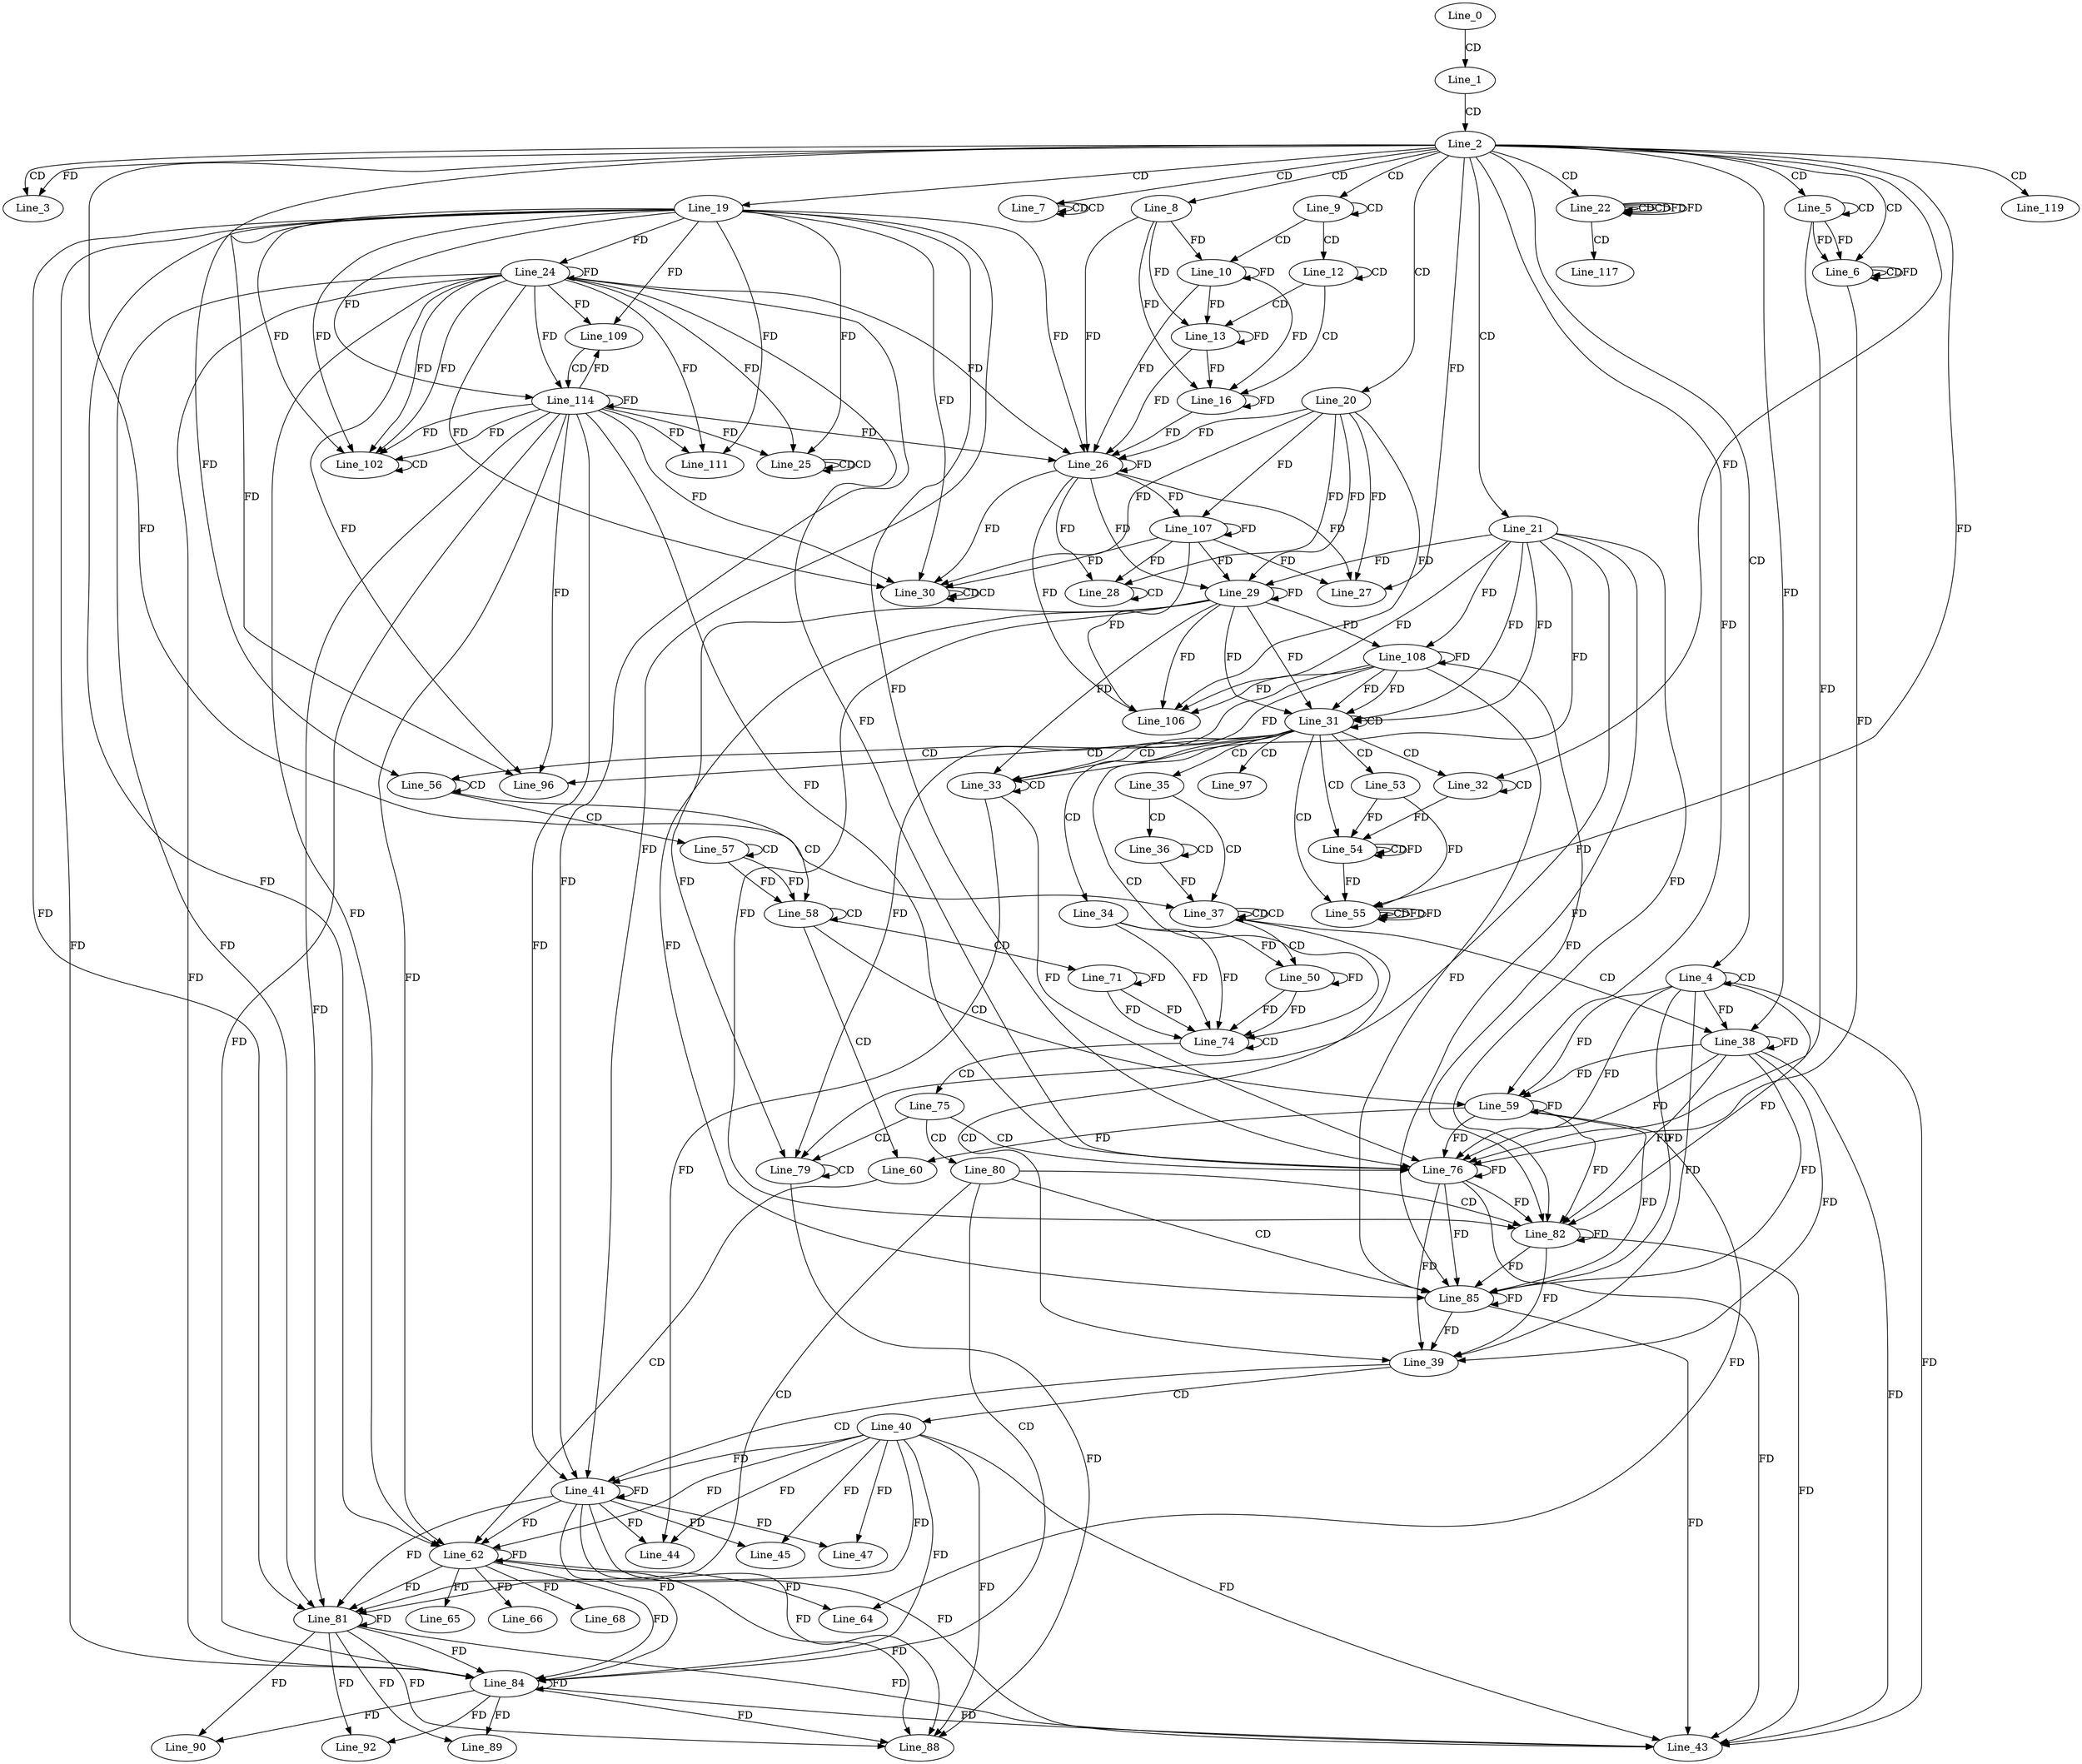 digraph G {
  Line_0;
  Line_1;
  Line_2;
  Line_3;
  Line_3;
  Line_4;
  Line_4;
  Line_5;
  Line_5;
  Line_6;
  Line_6;
  Line_7;
  Line_7;
  Line_7;
  Line_8;
  Line_9;
  Line_9;
  Line_10;
  Line_12;
  Line_12;
  Line_13;
  Line_16;
  Line_19;
  Line_20;
  Line_21;
  Line_22;
  Line_22;
  Line_22;
  Line_24;
  Line_24;
  Line_25;
  Line_25;
  Line_25;
  Line_26;
  Line_26;
  Line_27;
  Line_28;
  Line_28;
  Line_29;
  Line_29;
  Line_30;
  Line_30;
  Line_30;
  Line_30;
  Line_30;
  Line_30;
  Line_30;
  Line_30;
  Line_31;
  Line_31;
  Line_32;
  Line_32;
  Line_33;
  Line_33;
  Line_34;
  Line_35;
  Line_36;
  Line_36;
  Line_37;
  Line_37;
  Line_37;
  Line_37;
  Line_37;
  Line_38;
  Line_38;
  Line_39;
  Line_40;
  Line_41;
  Line_41;
  Line_43;
  Line_44;
  Line_45;
  Line_47;
  Line_50;
  Line_53;
  Line_54;
  Line_54;
  Line_54;
  Line_55;
  Line_55;
  Line_55;
  Line_55;
  Line_56;
  Line_56;
  Line_56;
  Line_57;
  Line_57;
  Line_58;
  Line_58;
  Line_59;
  Line_59;
  Line_60;
  Line_62;
  Line_62;
  Line_64;
  Line_65;
  Line_66;
  Line_68;
  Line_71;
  Line_74;
  Line_74;
  Line_75;
  Line_76;
  Line_76;
  Line_79;
  Line_79;
  Line_80;
  Line_81;
  Line_81;
  Line_82;
  Line_82;
  Line_84;
  Line_84;
  Line_85;
  Line_85;
  Line_88;
  Line_89;
  Line_90;
  Line_92;
  Line_96;
  Line_97;
  Line_102;
  Line_102;
  Line_106;
  Line_107;
  Line_108;
  Line_109;
  Line_111;
  Line_114;
  Line_117;
  Line_119;
  Line_0 -> Line_1 [ label="CD" ];
  Line_1 -> Line_2 [ label="CD" ];
  Line_2 -> Line_3 [ label="CD" ];
  Line_2 -> Line_3 [ label="FD" ];
  Line_2 -> Line_4 [ label="CD" ];
  Line_4 -> Line_4 [ label="CD" ];
  Line_2 -> Line_5 [ label="CD" ];
  Line_5 -> Line_5 [ label="CD" ];
  Line_2 -> Line_6 [ label="CD" ];
  Line_5 -> Line_6 [ label="FD" ];
  Line_6 -> Line_6 [ label="CD" ];
  Line_5 -> Line_6 [ label="FD" ];
  Line_6 -> Line_6 [ label="FD" ];
  Line_2 -> Line_7 [ label="CD" ];
  Line_7 -> Line_7 [ label="CD" ];
  Line_7 -> Line_7 [ label="CD" ];
  Line_2 -> Line_8 [ label="CD" ];
  Line_2 -> Line_9 [ label="CD" ];
  Line_9 -> Line_9 [ label="CD" ];
  Line_9 -> Line_10 [ label="CD" ];
  Line_8 -> Line_10 [ label="FD" ];
  Line_10 -> Line_10 [ label="FD" ];
  Line_9 -> Line_12 [ label="CD" ];
  Line_12 -> Line_12 [ label="CD" ];
  Line_12 -> Line_13 [ label="CD" ];
  Line_8 -> Line_13 [ label="FD" ];
  Line_10 -> Line_13 [ label="FD" ];
  Line_13 -> Line_13 [ label="FD" ];
  Line_12 -> Line_16 [ label="CD" ];
  Line_8 -> Line_16 [ label="FD" ];
  Line_10 -> Line_16 [ label="FD" ];
  Line_13 -> Line_16 [ label="FD" ];
  Line_16 -> Line_16 [ label="FD" ];
  Line_2 -> Line_19 [ label="CD" ];
  Line_2 -> Line_20 [ label="CD" ];
  Line_2 -> Line_21 [ label="CD" ];
  Line_2 -> Line_22 [ label="CD" ];
  Line_22 -> Line_22 [ label="CD" ];
  Line_22 -> Line_22 [ label="CD" ];
  Line_22 -> Line_22 [ label="FD" ];
  Line_24 -> Line_24 [ label="FD" ];
  Line_19 -> Line_24 [ label="FD" ];
  Line_24 -> Line_25 [ label="FD" ];
  Line_19 -> Line_25 [ label="FD" ];
  Line_25 -> Line_25 [ label="CD" ];
  Line_25 -> Line_25 [ label="CD" ];
  Line_26 -> Line_26 [ label="FD" ];
  Line_20 -> Line_26 [ label="FD" ];
  Line_24 -> Line_26 [ label="FD" ];
  Line_19 -> Line_26 [ label="FD" ];
  Line_8 -> Line_26 [ label="FD" ];
  Line_10 -> Line_26 [ label="FD" ];
  Line_13 -> Line_26 [ label="FD" ];
  Line_16 -> Line_26 [ label="FD" ];
  Line_26 -> Line_27 [ label="FD" ];
  Line_20 -> Line_27 [ label="FD" ];
  Line_2 -> Line_27 [ label="FD" ];
  Line_28 -> Line_28 [ label="CD" ];
  Line_26 -> Line_28 [ label="FD" ];
  Line_20 -> Line_28 [ label="FD" ];
  Line_29 -> Line_29 [ label="FD" ];
  Line_21 -> Line_29 [ label="FD" ];
  Line_26 -> Line_29 [ label="FD" ];
  Line_20 -> Line_29 [ label="FD" ];
  Line_30 -> Line_30 [ label="CD" ];
  Line_30 -> Line_30 [ label="CD" ];
  Line_24 -> Line_30 [ label="FD" ];
  Line_19 -> Line_30 [ label="FD" ];
  Line_26 -> Line_30 [ label="FD" ];
  Line_20 -> Line_30 [ label="FD" ];
  Line_29 -> Line_31 [ label="FD" ];
  Line_21 -> Line_31 [ label="FD" ];
  Line_31 -> Line_31 [ label="CD" ];
  Line_29 -> Line_31 [ label="FD" ];
  Line_21 -> Line_31 [ label="FD" ];
  Line_31 -> Line_32 [ label="CD" ];
  Line_32 -> Line_32 [ label="CD" ];
  Line_2 -> Line_32 [ label="FD" ];
  Line_31 -> Line_33 [ label="CD" ];
  Line_33 -> Line_33 [ label="CD" ];
  Line_29 -> Line_33 [ label="FD" ];
  Line_21 -> Line_33 [ label="FD" ];
  Line_31 -> Line_34 [ label="CD" ];
  Line_31 -> Line_35 [ label="CD" ];
  Line_35 -> Line_36 [ label="CD" ];
  Line_36 -> Line_36 [ label="CD" ];
  Line_35 -> Line_37 [ label="CD" ];
  Line_37 -> Line_37 [ label="CD" ];
  Line_36 -> Line_37 [ label="FD" ];
  Line_37 -> Line_37 [ label="CD" ];
  Line_2 -> Line_37 [ label="FD" ];
  Line_37 -> Line_38 [ label="CD" ];
  Line_38 -> Line_38 [ label="FD" ];
  Line_4 -> Line_38 [ label="FD" ];
  Line_2 -> Line_38 [ label="FD" ];
  Line_37 -> Line_39 [ label="CD" ];
  Line_38 -> Line_39 [ label="FD" ];
  Line_4 -> Line_39 [ label="FD" ];
  Line_39 -> Line_40 [ label="CD" ];
  Line_39 -> Line_41 [ label="CD" ];
  Line_40 -> Line_41 [ label="FD" ];
  Line_41 -> Line_41 [ label="FD" ];
  Line_24 -> Line_41 [ label="FD" ];
  Line_19 -> Line_41 [ label="FD" ];
  Line_40 -> Line_43 [ label="FD" ];
  Line_41 -> Line_43 [ label="FD" ];
  Line_38 -> Line_43 [ label="FD" ];
  Line_4 -> Line_43 [ label="FD" ];
  Line_40 -> Line_44 [ label="FD" ];
  Line_41 -> Line_44 [ label="FD" ];
  Line_33 -> Line_44 [ label="FD" ];
  Line_40 -> Line_45 [ label="FD" ];
  Line_41 -> Line_45 [ label="FD" ];
  Line_40 -> Line_47 [ label="FD" ];
  Line_41 -> Line_47 [ label="FD" ];
  Line_37 -> Line_50 [ label="CD" ];
  Line_34 -> Line_50 [ label="FD" ];
  Line_50 -> Line_50 [ label="FD" ];
  Line_31 -> Line_53 [ label="CD" ];
  Line_31 -> Line_54 [ label="CD" ];
  Line_32 -> Line_54 [ label="FD" ];
  Line_54 -> Line_54 [ label="CD" ];
  Line_53 -> Line_54 [ label="FD" ];
  Line_54 -> Line_54 [ label="FD" ];
  Line_31 -> Line_55 [ label="CD" ];
  Line_53 -> Line_55 [ label="FD" ];
  Line_54 -> Line_55 [ label="FD" ];
  Line_2 -> Line_55 [ label="FD" ];
  Line_55 -> Line_55 [ label="CD" ];
  Line_55 -> Line_55 [ label="FD" ];
  Line_31 -> Line_56 [ label="CD" ];
  Line_56 -> Line_56 [ label="CD" ];
  Line_2 -> Line_56 [ label="FD" ];
  Line_56 -> Line_57 [ label="CD" ];
  Line_57 -> Line_57 [ label="CD" ];
  Line_56 -> Line_58 [ label="CD" ];
  Line_57 -> Line_58 [ label="FD" ];
  Line_58 -> Line_58 [ label="CD" ];
  Line_57 -> Line_58 [ label="FD" ];
  Line_58 -> Line_59 [ label="CD" ];
  Line_38 -> Line_59 [ label="FD" ];
  Line_59 -> Line_59 [ label="FD" ];
  Line_4 -> Line_59 [ label="FD" ];
  Line_2 -> Line_59 [ label="FD" ];
  Line_58 -> Line_60 [ label="CD" ];
  Line_59 -> Line_60 [ label="FD" ];
  Line_60 -> Line_62 [ label="CD" ];
  Line_40 -> Line_62 [ label="FD" ];
  Line_41 -> Line_62 [ label="FD" ];
  Line_62 -> Line_62 [ label="FD" ];
  Line_24 -> Line_62 [ label="FD" ];
  Line_19 -> Line_62 [ label="FD" ];
  Line_62 -> Line_64 [ label="FD" ];
  Line_59 -> Line_64 [ label="FD" ];
  Line_62 -> Line_65 [ label="FD" ];
  Line_62 -> Line_66 [ label="FD" ];
  Line_62 -> Line_68 [ label="FD" ];
  Line_58 -> Line_71 [ label="CD" ];
  Line_71 -> Line_71 [ label="FD" ];
  Line_31 -> Line_74 [ label="CD" ];
  Line_34 -> Line_74 [ label="FD" ];
  Line_50 -> Line_74 [ label="FD" ];
  Line_71 -> Line_74 [ label="FD" ];
  Line_74 -> Line_74 [ label="CD" ];
  Line_34 -> Line_74 [ label="FD" ];
  Line_50 -> Line_74 [ label="FD" ];
  Line_71 -> Line_74 [ label="FD" ];
  Line_74 -> Line_75 [ label="CD" ];
  Line_75 -> Line_76 [ label="CD" ];
  Line_38 -> Line_76 [ label="FD" ];
  Line_59 -> Line_76 [ label="FD" ];
  Line_76 -> Line_76 [ label="FD" ];
  Line_4 -> Line_76 [ label="FD" ];
  Line_24 -> Line_76 [ label="FD" ];
  Line_19 -> Line_76 [ label="FD" ];
  Line_33 -> Line_76 [ label="FD" ];
  Line_5 -> Line_76 [ label="FD" ];
  Line_6 -> Line_76 [ label="FD" ];
  Line_75 -> Line_79 [ label="CD" ];
  Line_79 -> Line_79 [ label="CD" ];
  Line_29 -> Line_79 [ label="FD" ];
  Line_21 -> Line_79 [ label="FD" ];
  Line_75 -> Line_80 [ label="CD" ];
  Line_80 -> Line_81 [ label="CD" ];
  Line_40 -> Line_81 [ label="FD" ];
  Line_41 -> Line_81 [ label="FD" ];
  Line_62 -> Line_81 [ label="FD" ];
  Line_81 -> Line_81 [ label="FD" ];
  Line_24 -> Line_81 [ label="FD" ];
  Line_19 -> Line_81 [ label="FD" ];
  Line_80 -> Line_82 [ label="CD" ];
  Line_38 -> Line_82 [ label="FD" ];
  Line_59 -> Line_82 [ label="FD" ];
  Line_76 -> Line_82 [ label="FD" ];
  Line_82 -> Line_82 [ label="FD" ];
  Line_4 -> Line_82 [ label="FD" ];
  Line_29 -> Line_82 [ label="FD" ];
  Line_21 -> Line_82 [ label="FD" ];
  Line_80 -> Line_84 [ label="CD" ];
  Line_40 -> Line_84 [ label="FD" ];
  Line_41 -> Line_84 [ label="FD" ];
  Line_62 -> Line_84 [ label="FD" ];
  Line_81 -> Line_84 [ label="FD" ];
  Line_84 -> Line_84 [ label="FD" ];
  Line_24 -> Line_84 [ label="FD" ];
  Line_19 -> Line_84 [ label="FD" ];
  Line_80 -> Line_85 [ label="CD" ];
  Line_38 -> Line_85 [ label="FD" ];
  Line_59 -> Line_85 [ label="FD" ];
  Line_76 -> Line_85 [ label="FD" ];
  Line_82 -> Line_85 [ label="FD" ];
  Line_85 -> Line_85 [ label="FD" ];
  Line_4 -> Line_85 [ label="FD" ];
  Line_29 -> Line_85 [ label="FD" ];
  Line_21 -> Line_85 [ label="FD" ];
  Line_40 -> Line_88 [ label="FD" ];
  Line_41 -> Line_88 [ label="FD" ];
  Line_62 -> Line_88 [ label="FD" ];
  Line_81 -> Line_88 [ label="FD" ];
  Line_84 -> Line_88 [ label="FD" ];
  Line_79 -> Line_88 [ label="FD" ];
  Line_81 -> Line_89 [ label="FD" ];
  Line_84 -> Line_89 [ label="FD" ];
  Line_81 -> Line_90 [ label="FD" ];
  Line_84 -> Line_90 [ label="FD" ];
  Line_81 -> Line_92 [ label="FD" ];
  Line_84 -> Line_92 [ label="FD" ];
  Line_31 -> Line_96 [ label="CD" ];
  Line_24 -> Line_96 [ label="FD" ];
  Line_19 -> Line_96 [ label="FD" ];
  Line_31 -> Line_97 [ label="CD" ];
  Line_24 -> Line_102 [ label="FD" ];
  Line_19 -> Line_102 [ label="FD" ];
  Line_102 -> Line_102 [ label="CD" ];
  Line_24 -> Line_102 [ label="FD" ];
  Line_19 -> Line_102 [ label="FD" ];
  Line_29 -> Line_106 [ label="FD" ];
  Line_21 -> Line_106 [ label="FD" ];
  Line_26 -> Line_106 [ label="FD" ];
  Line_20 -> Line_106 [ label="FD" ];
  Line_26 -> Line_107 [ label="FD" ];
  Line_107 -> Line_107 [ label="FD" ];
  Line_20 -> Line_107 [ label="FD" ];
  Line_29 -> Line_108 [ label="FD" ];
  Line_108 -> Line_108 [ label="FD" ];
  Line_21 -> Line_108 [ label="FD" ];
  Line_24 -> Line_109 [ label="FD" ];
  Line_19 -> Line_109 [ label="FD" ];
  Line_24 -> Line_111 [ label="FD" ];
  Line_19 -> Line_111 [ label="FD" ];
  Line_109 -> Line_114 [ label="CD" ];
  Line_24 -> Line_114 [ label="FD" ];
  Line_114 -> Line_114 [ label="FD" ];
  Line_19 -> Line_114 [ label="FD" ];
  Line_22 -> Line_117 [ label="CD" ];
  Line_2 -> Line_119 [ label="CD" ];
  Line_22 -> Line_22 [ label="FD" ];
  Line_114 -> Line_25 [ label="FD" ];
  Line_114 -> Line_26 [ label="FD" ];
  Line_107 -> Line_27 [ label="FD" ];
  Line_107 -> Line_28 [ label="FD" ];
  Line_107 -> Line_29 [ label="FD" ];
  Line_114 -> Line_30 [ label="FD" ];
  Line_107 -> Line_30 [ label="FD" ];
  Line_108 -> Line_31 [ label="FD" ];
  Line_108 -> Line_31 [ label="FD" ];
  Line_108 -> Line_33 [ label="FD" ];
  Line_76 -> Line_39 [ label="FD" ];
  Line_82 -> Line_39 [ label="FD" ];
  Line_85 -> Line_39 [ label="FD" ];
  Line_114 -> Line_41 [ label="FD" ];
  Line_81 -> Line_43 [ label="FD" ];
  Line_84 -> Line_43 [ label="FD" ];
  Line_76 -> Line_43 [ label="FD" ];
  Line_82 -> Line_43 [ label="FD" ];
  Line_85 -> Line_43 [ label="FD" ];
  Line_55 -> Line_55 [ label="FD" ];
  Line_114 -> Line_62 [ label="FD" ];
  Line_114 -> Line_76 [ label="FD" ];
  Line_108 -> Line_79 [ label="FD" ];
  Line_114 -> Line_81 [ label="FD" ];
  Line_108 -> Line_82 [ label="FD" ];
  Line_114 -> Line_84 [ label="FD" ];
  Line_108 -> Line_85 [ label="FD" ];
  Line_114 -> Line_96 [ label="FD" ];
  Line_114 -> Line_102 [ label="FD" ];
  Line_114 -> Line_102 [ label="FD" ];
  Line_108 -> Line_106 [ label="FD" ];
  Line_107 -> Line_106 [ label="FD" ];
  Line_114 -> Line_109 [ label="FD" ];
  Line_114 -> Line_111 [ label="FD" ];
}
